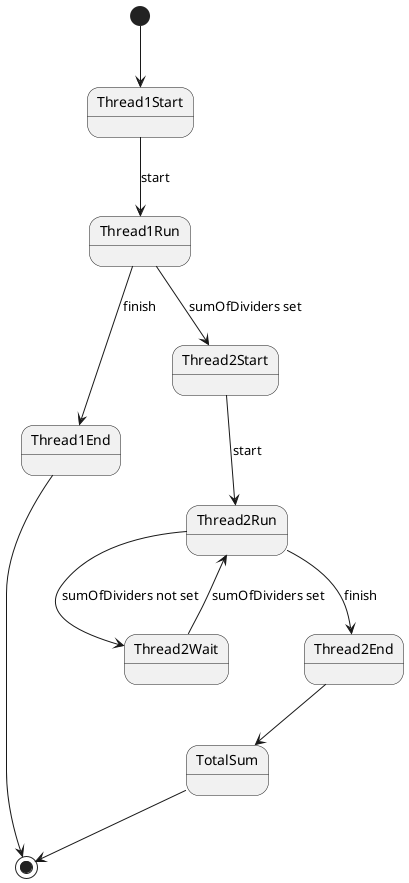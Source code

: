 @startuml

[*] --> Thread1Start
Thread1Start --> Thread1Run : start
Thread1Run --> Thread1End : finish
Thread1End --> [*]

Thread1Run --> Thread2Start : sumOfDividers set
Thread2Start --> Thread2Run : start
Thread2Run --> Thread2Wait : sumOfDividers not set
Thread2Wait --> Thread2Run : sumOfDividers set
Thread2Run --> Thread2End : finish
Thread2End --> TotalSum
TotalSum --> [*]

@enduml
